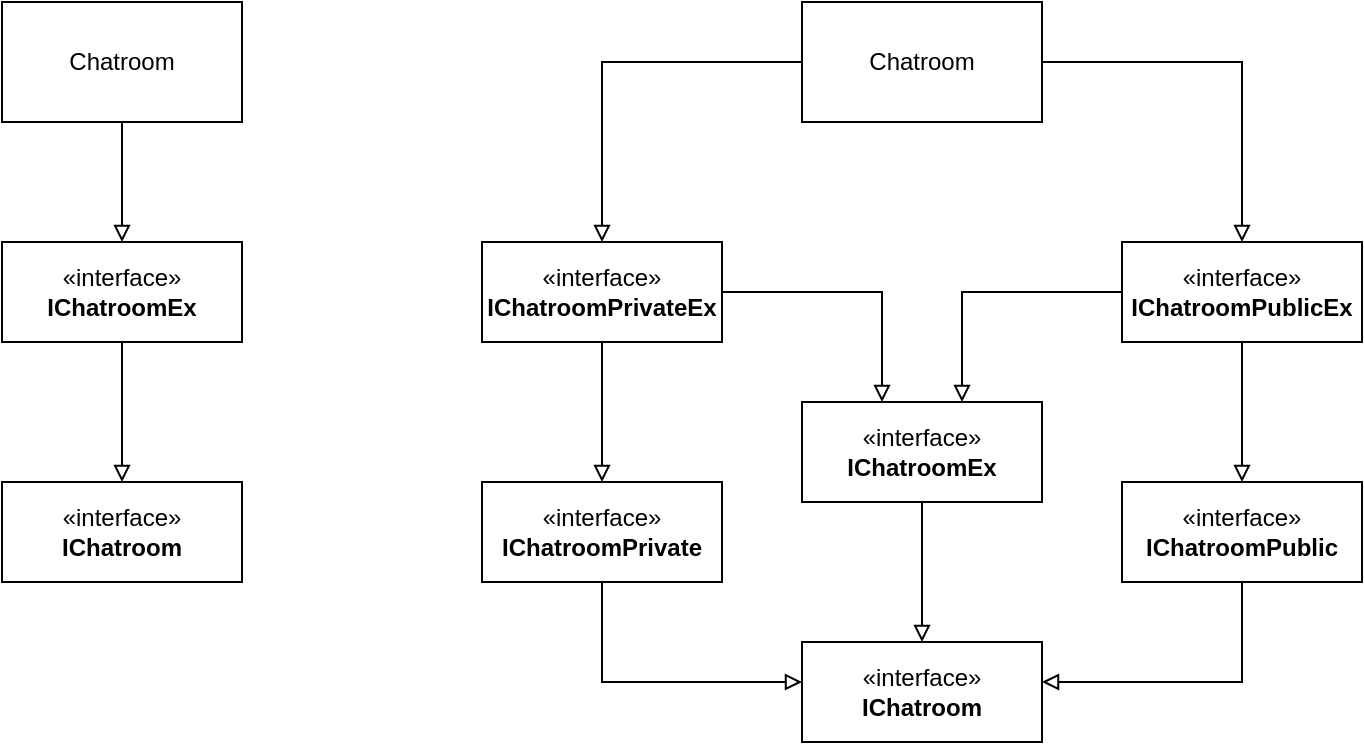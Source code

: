 <mxfile version="24.4.7" type="github">
  <diagram name="Pagina-1" id="Vv2Z9o6kTPq1_BEHPuUD">
    <mxGraphModel dx="1434" dy="738" grid="1" gridSize="10" guides="1" tooltips="1" connect="1" arrows="1" fold="1" page="1" pageScale="1" pageWidth="827" pageHeight="1169" math="0" shadow="0">
      <root>
        <mxCell id="0" />
        <mxCell id="1" parent="0" />
        <mxCell id="mLrDZnul6qtOjyyrWK6R-5" style="edgeStyle=orthogonalEdgeStyle;rounded=0;orthogonalLoop=1;jettySize=auto;html=1;endArrow=block;endFill=0;" edge="1" parent="1" source="mLrDZnul6qtOjyyrWK6R-1" target="mLrDZnul6qtOjyyrWK6R-2">
          <mxGeometry relative="1" as="geometry" />
        </mxCell>
        <mxCell id="mLrDZnul6qtOjyyrWK6R-1" value="Chatroom" style="rounded=0;whiteSpace=wrap;html=1;" vertex="1" parent="1">
          <mxGeometry x="80" y="120" width="120" height="60" as="geometry" />
        </mxCell>
        <mxCell id="mLrDZnul6qtOjyyrWK6R-4" style="edgeStyle=orthogonalEdgeStyle;rounded=0;orthogonalLoop=1;jettySize=auto;html=1;endArrow=block;endFill=0;" edge="1" parent="1" source="mLrDZnul6qtOjyyrWK6R-2" target="mLrDZnul6qtOjyyrWK6R-3">
          <mxGeometry relative="1" as="geometry" />
        </mxCell>
        <mxCell id="mLrDZnul6qtOjyyrWK6R-2" value="«interface»&lt;br&gt;&lt;b&gt;IChatroomEx&lt;/b&gt;" style="html=1;whiteSpace=wrap;" vertex="1" parent="1">
          <mxGeometry x="80" y="240" width="120" height="50" as="geometry" />
        </mxCell>
        <mxCell id="mLrDZnul6qtOjyyrWK6R-3" value="«interface»&lt;br&gt;&lt;b&gt;IChatroom&lt;/b&gt;" style="html=1;whiteSpace=wrap;" vertex="1" parent="1">
          <mxGeometry x="80" y="360" width="120" height="50" as="geometry" />
        </mxCell>
        <mxCell id="mLrDZnul6qtOjyyrWK6R-21" style="edgeStyle=orthogonalEdgeStyle;rounded=0;orthogonalLoop=1;jettySize=auto;html=1;endArrow=block;endFill=0;" edge="1" parent="1" source="mLrDZnul6qtOjyyrWK6R-7" target="mLrDZnul6qtOjyyrWK6R-12">
          <mxGeometry relative="1" as="geometry" />
        </mxCell>
        <mxCell id="mLrDZnul6qtOjyyrWK6R-22" style="edgeStyle=orthogonalEdgeStyle;rounded=0;orthogonalLoop=1;jettySize=auto;html=1;endArrow=block;endFill=0;" edge="1" parent="1" source="mLrDZnul6qtOjyyrWK6R-7" target="mLrDZnul6qtOjyyrWK6R-15">
          <mxGeometry relative="1" as="geometry" />
        </mxCell>
        <mxCell id="mLrDZnul6qtOjyyrWK6R-7" value="Chatroom" style="rounded=0;whiteSpace=wrap;html=1;" vertex="1" parent="1">
          <mxGeometry x="480" y="120" width="120" height="60" as="geometry" />
        </mxCell>
        <mxCell id="mLrDZnul6qtOjyyrWK6R-8" style="edgeStyle=orthogonalEdgeStyle;rounded=0;orthogonalLoop=1;jettySize=auto;html=1;endArrow=block;endFill=0;" edge="1" parent="1" source="mLrDZnul6qtOjyyrWK6R-9" target="mLrDZnul6qtOjyyrWK6R-10">
          <mxGeometry relative="1" as="geometry" />
        </mxCell>
        <mxCell id="mLrDZnul6qtOjyyrWK6R-9" value="«interface»&lt;br&gt;&lt;b&gt;IChatroomEx&lt;/b&gt;" style="html=1;whiteSpace=wrap;" vertex="1" parent="1">
          <mxGeometry x="480" y="320" width="120" height="50" as="geometry" />
        </mxCell>
        <mxCell id="mLrDZnul6qtOjyyrWK6R-10" value="«interface»&lt;br&gt;&lt;b&gt;IChatroom&lt;/b&gt;" style="html=1;whiteSpace=wrap;" vertex="1" parent="1">
          <mxGeometry x="480" y="440" width="120" height="50" as="geometry" />
        </mxCell>
        <mxCell id="mLrDZnul6qtOjyyrWK6R-11" style="edgeStyle=orthogonalEdgeStyle;rounded=0;orthogonalLoop=1;jettySize=auto;html=1;endArrow=block;endFill=0;" edge="1" parent="1" source="mLrDZnul6qtOjyyrWK6R-12" target="mLrDZnul6qtOjyyrWK6R-13">
          <mxGeometry relative="1" as="geometry" />
        </mxCell>
        <mxCell id="mLrDZnul6qtOjyyrWK6R-20" style="edgeStyle=orthogonalEdgeStyle;rounded=0;orthogonalLoop=1;jettySize=auto;html=1;endArrow=block;endFill=0;" edge="1" parent="1" source="mLrDZnul6qtOjyyrWK6R-12" target="mLrDZnul6qtOjyyrWK6R-9">
          <mxGeometry relative="1" as="geometry">
            <Array as="points">
              <mxPoint x="520" y="265" />
            </Array>
          </mxGeometry>
        </mxCell>
        <mxCell id="mLrDZnul6qtOjyyrWK6R-12" value="«interface»&lt;br&gt;&lt;b&gt;IChatroomPrivateEx&lt;/b&gt;" style="html=1;whiteSpace=wrap;" vertex="1" parent="1">
          <mxGeometry x="320" y="240" width="120" height="50" as="geometry" />
        </mxCell>
        <mxCell id="mLrDZnul6qtOjyyrWK6R-17" style="edgeStyle=orthogonalEdgeStyle;rounded=0;orthogonalLoop=1;jettySize=auto;html=1;endArrow=block;endFill=0;" edge="1" parent="1" source="mLrDZnul6qtOjyyrWK6R-13" target="mLrDZnul6qtOjyyrWK6R-10">
          <mxGeometry relative="1" as="geometry">
            <Array as="points">
              <mxPoint x="380" y="460" />
            </Array>
          </mxGeometry>
        </mxCell>
        <mxCell id="mLrDZnul6qtOjyyrWK6R-13" value="«interface»&lt;br&gt;&lt;b&gt;IChatroomPrivate&lt;/b&gt;" style="html=1;whiteSpace=wrap;" vertex="1" parent="1">
          <mxGeometry x="320" y="360" width="120" height="50" as="geometry" />
        </mxCell>
        <mxCell id="mLrDZnul6qtOjyyrWK6R-14" style="edgeStyle=orthogonalEdgeStyle;rounded=0;orthogonalLoop=1;jettySize=auto;html=1;endArrow=block;endFill=0;" edge="1" parent="1" source="mLrDZnul6qtOjyyrWK6R-15" target="mLrDZnul6qtOjyyrWK6R-16">
          <mxGeometry relative="1" as="geometry" />
        </mxCell>
        <mxCell id="mLrDZnul6qtOjyyrWK6R-19" style="edgeStyle=orthogonalEdgeStyle;rounded=0;orthogonalLoop=1;jettySize=auto;html=1;endArrow=block;endFill=0;" edge="1" parent="1" source="mLrDZnul6qtOjyyrWK6R-15" target="mLrDZnul6qtOjyyrWK6R-9">
          <mxGeometry relative="1" as="geometry">
            <Array as="points">
              <mxPoint x="560" y="265" />
            </Array>
          </mxGeometry>
        </mxCell>
        <mxCell id="mLrDZnul6qtOjyyrWK6R-15" value="«interface»&lt;br&gt;&lt;b&gt;IChatroomPublicEx&lt;/b&gt;" style="html=1;whiteSpace=wrap;" vertex="1" parent="1">
          <mxGeometry x="640" y="240" width="120" height="50" as="geometry" />
        </mxCell>
        <mxCell id="mLrDZnul6qtOjyyrWK6R-18" style="edgeStyle=orthogonalEdgeStyle;rounded=0;orthogonalLoop=1;jettySize=auto;html=1;endArrow=block;endFill=0;" edge="1" parent="1" source="mLrDZnul6qtOjyyrWK6R-16" target="mLrDZnul6qtOjyyrWK6R-10">
          <mxGeometry relative="1" as="geometry">
            <Array as="points">
              <mxPoint x="700" y="460" />
            </Array>
          </mxGeometry>
        </mxCell>
        <mxCell id="mLrDZnul6qtOjyyrWK6R-16" value="«interface»&lt;br&gt;&lt;b&gt;IChatroomPublic&lt;/b&gt;" style="html=1;whiteSpace=wrap;" vertex="1" parent="1">
          <mxGeometry x="640" y="360" width="120" height="50" as="geometry" />
        </mxCell>
      </root>
    </mxGraphModel>
  </diagram>
</mxfile>
